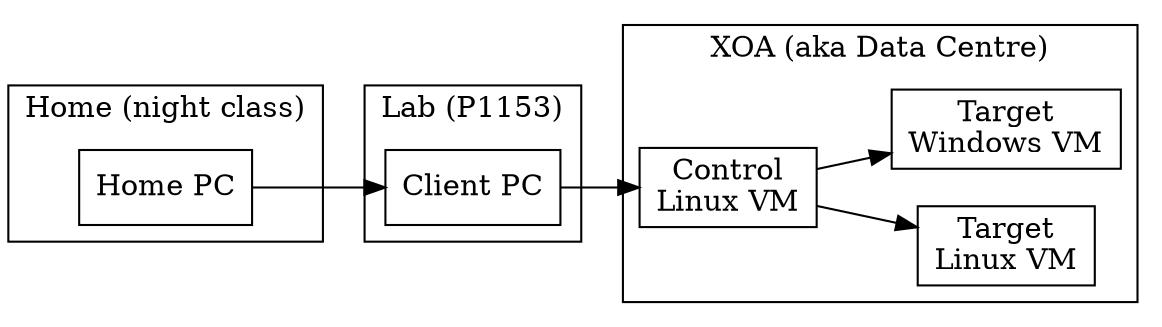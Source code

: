 digraph G {

    rankdir = LR;

    subgraph cluster_home {
	label="Home (night class)";
	homepc [ shape="rectangle", label="Home PC" ];
    }
    
    subgraph cluster_lab {
	label="Lab (P1153)";
	client [ shape="rectangle", label="Client PC" ];
    }

    homepc -> client;

    subgraph cluster_xoa {
	label="XOA (aka Data Centre)";
	
	control [ shape="rectangle", label="Control\nLinux VM" ];
	linux [ shape="rectangle", label="Target\nLinux VM" ];
	windows [ shape="rectangle", label="Target\nWindows VM" ];
	
    }

    client -> control;
    control -> linux;
    control -> windows;

}
